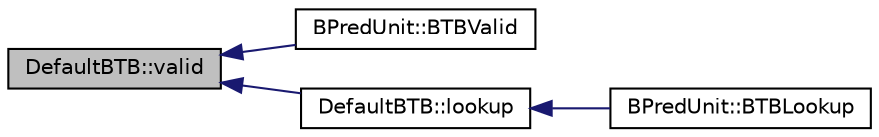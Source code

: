 digraph G
{
  edge [fontname="Helvetica",fontsize="10",labelfontname="Helvetica",labelfontsize="10"];
  node [fontname="Helvetica",fontsize="10",shape=record];
  rankdir=LR;
  Node1 [label="DefaultBTB::valid",height=0.2,width=0.4,color="black", fillcolor="grey75", style="filled" fontcolor="black"];
  Node1 -> Node2 [dir=back,color="midnightblue",fontsize="10",style="solid",fontname="Helvetica"];
  Node2 [label="BPredUnit::BTBValid",height=0.2,width=0.4,color="black", fillcolor="white", style="filled",URL="$classBPredUnit.html#a66a1f6f9cdd28b38b005a666a9976ed7"];
  Node1 -> Node3 [dir=back,color="midnightblue",fontsize="10",style="solid",fontname="Helvetica"];
  Node3 [label="DefaultBTB::lookup",height=0.2,width=0.4,color="black", fillcolor="white", style="filled",URL="$classDefaultBTB.html#ad21521b111945ccf058a3687ef720339"];
  Node3 -> Node4 [dir=back,color="midnightblue",fontsize="10",style="solid",fontname="Helvetica"];
  Node4 [label="BPredUnit::BTBLookup",height=0.2,width=0.4,color="black", fillcolor="white", style="filled",URL="$classBPredUnit.html#a31024f2d92bfd7e778a790f4c6f61498"];
}
